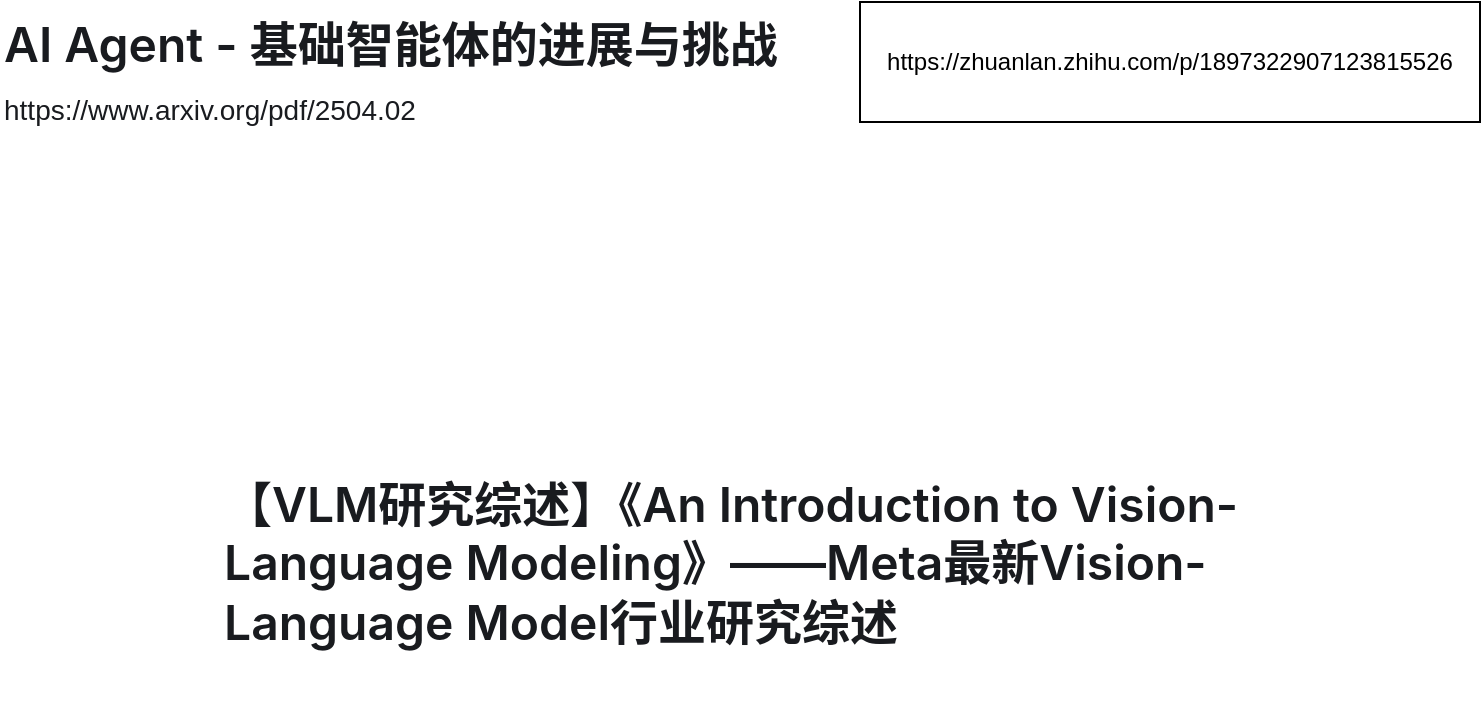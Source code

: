 <mxfile>
    <diagram id="abVDJb-LeX6WnJ7QBuie" name="第 1 页">
        <mxGraphModel dx="974" dy="656" grid="1" gridSize="10" guides="1" tooltips="1" connect="1" arrows="1" fold="1" page="1" pageScale="1" pageWidth="827" pageHeight="1169" math="0" shadow="0">
            <root>
                <mxCell id="0"/>
                <mxCell id="1" parent="0"/>
                <mxCell id="2" value="&lt;h1 class=&quot;Post-Title&quot; style=&quot;font-style: normal; font-variant-ligatures: normal; font-variant-caps: normal; font-variant-numeric: inherit; font-variant-east-asian: inherit; font-variant-alternates: inherit; font-variant-position: inherit; font-variant-emoji: inherit; font-weight: 600; font-stretch: inherit; line-height: 1.22; font-family: -apple-system, BlinkMacSystemFont, &amp;quot;Helvetica Neue&amp;quot;, &amp;quot;PingFang SC&amp;quot;, &amp;quot;Microsoft YaHei&amp;quot;, &amp;quot;Source Han Sans SC&amp;quot;, &amp;quot;Noto Sans CJK SC&amp;quot;, &amp;quot;WenQuanYi Micro Hei&amp;quot;, sans-serif; font-optical-sizing: inherit; font-size-adjust: inherit; font-kerning: inherit; font-feature-settings: inherit; font-variation-settings: inherit; margin: 0px 0px 20px; overflow-wrap: break-word; color: rgb(25, 27, 31); letter-spacing: normal; orphans: 2; text-align: start; text-indent: 0px; text-transform: none; widows: 2; word-spacing: 0px; -webkit-text-stroke-width: 0px; white-space: normal; background-color: rgb(255, 255, 255); text-decoration-thickness: initial; text-decoration-style: initial; text-decoration-color: initial;&quot;&gt;AI Agent - 基础智能体的进展与挑战&lt;span style=&quot;background-color: transparent; font-family: Helvetica; font-weight: normal;&quot;&gt;&lt;font style=&quot;font-size: 14px;&quot;&gt;https://www.arxiv.org/pdf/2504.02&lt;/font&gt;&lt;/span&gt;&lt;/h1&gt;" style="text;whiteSpace=wrap;html=1;" parent="1" vertex="1">
                    <mxGeometry x="10" y="10" width="420" height="70" as="geometry"/>
                </mxCell>
                <mxCell id="7" value="https://zhuanlan.zhihu.com/p/1897322907123815526" style="whiteSpace=wrap;html=1;" vertex="1" parent="1">
                    <mxGeometry x="440" y="10" width="310" height="60" as="geometry"/>
                </mxCell>
                <mxCell id="11" value="&lt;h1 class=&quot;Post-Title&quot; style=&quot;font-style: normal; font-variant-ligatures: normal; font-variant-caps: normal; font-variant-numeric: inherit; font-variant-east-asian: inherit; font-variant-alternates: inherit; font-variant-position: inherit; font-variant-emoji: inherit; font-weight: 600; font-stretch: inherit; font-size: 24px; line-height: 1.22; font-family: -apple-system, BlinkMacSystemFont, &amp;quot;Helvetica Neue&amp;quot;, &amp;quot;PingFang SC&amp;quot;, &amp;quot;Microsoft YaHei&amp;quot;, &amp;quot;Source Han Sans SC&amp;quot;, &amp;quot;Noto Sans CJK SC&amp;quot;, &amp;quot;WenQuanYi Micro Hei&amp;quot;, sans-serif; font-optical-sizing: inherit; font-size-adjust: inherit; font-kerning: inherit; font-feature-settings: inherit; font-variation-settings: inherit; margin: 0px 0px 20px; overflow-wrap: break-word; color: rgb(25, 27, 31); letter-spacing: normal; orphans: 2; text-align: start; text-indent: 0px; text-transform: none; widows: 2; word-spacing: 0px; -webkit-text-stroke-width: 0px; white-space: normal; background-color: rgb(255, 255, 255); text-decoration-thickness: initial; text-decoration-style: initial; text-decoration-color: initial;&quot;&gt;【VLM研究综述】《An Introduction to Vision-Language Modeling》——Meta最新Vision-Language Model行业研究综述&lt;/h1&gt;" style="text;whiteSpace=wrap;html=1;" vertex="1" parent="1">
                    <mxGeometry x="120" y="240" width="560" height="130" as="geometry"/>
                </mxCell>
            </root>
        </mxGraphModel>
    </diagram>
</mxfile>